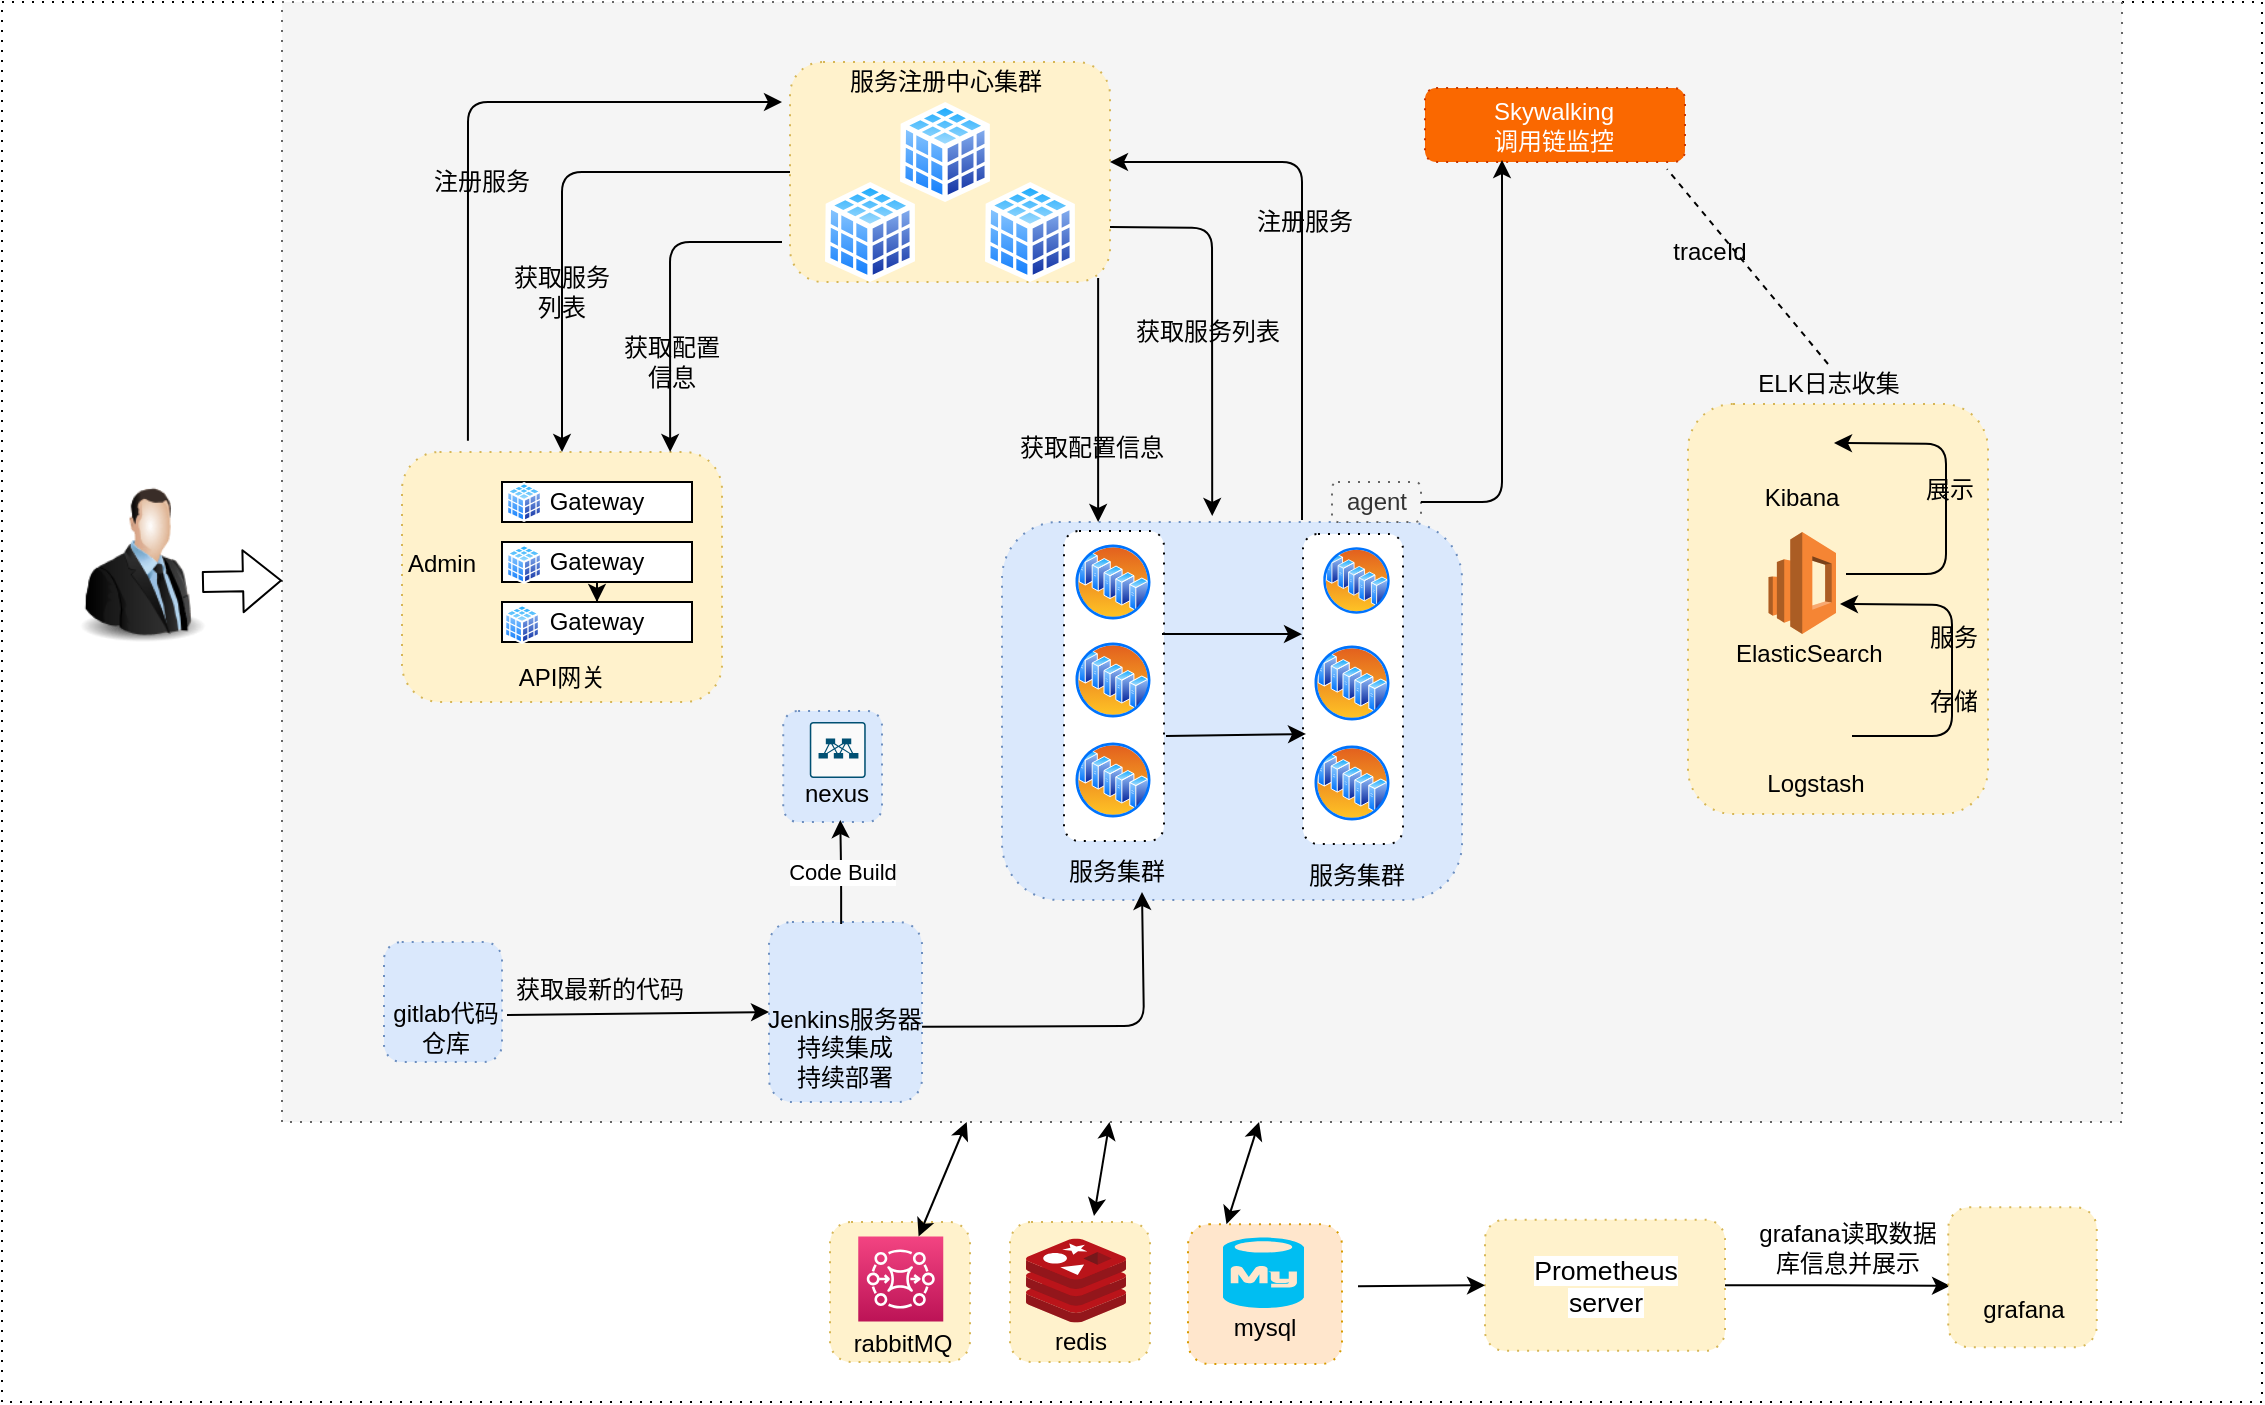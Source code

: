 <mxfile version="14.1.8" type="github">
  <diagram name="Page-1" id="12e1b939-464a-85fe-373e-61e167be1490">
    <mxGraphModel dx="1108" dy="1689" grid="1" gridSize="10" guides="1" tooltips="1" connect="1" arrows="1" fold="1" page="1" pageScale="1.5" pageWidth="1169" pageHeight="826" background="#ffffff" math="0" shadow="0">
      <root>
        <mxCell id="0" />
        <mxCell id="1" parent="0" />
        <mxCell id="kvO_svWgyWc9nyd4nfGL-1" value="" style="whiteSpace=wrap;html=1;rounded=1;dashed=1;dashPattern=1 4;arcSize=0;" parent="1" vertex="1">
          <mxGeometry x="50" y="-50" width="1130" height="700" as="geometry" />
        </mxCell>
        <mxCell id="kvO_svWgyWc9nyd4nfGL-2" value="" style="shape=ext;rounded=1;html=1;whiteSpace=wrap;dashed=1;dashPattern=1 4;arcSize=0;fillColor=#f5f5f5;strokeColor=#666666;fontColor=#333333;" parent="1" vertex="1">
          <mxGeometry x="190" y="-50" width="920" height="560" as="geometry" />
        </mxCell>
        <mxCell id="kvO_svWgyWc9nyd4nfGL-3" value="" style="shape=ext;rounded=1;html=1;whiteSpace=wrap;dashed=1;dashPattern=1 4;fillColor=#fff2cc;strokeColor=#d6b656;" parent="1" vertex="1">
          <mxGeometry x="444" y="-20" width="160" height="110" as="geometry" />
        </mxCell>
        <mxCell id="kvO_svWgyWc9nyd4nfGL-4" value="" style="aspect=fixed;perimeter=ellipsePerimeter;html=1;align=center;shadow=0;dashed=0;spacingTop=3;image;image=img/lib/active_directory/database_cube.svg;" parent="1" vertex="1">
          <mxGeometry x="461.5" y="40" width="45" height="50" as="geometry" />
        </mxCell>
        <mxCell id="kvO_svWgyWc9nyd4nfGL-5" value="" style="aspect=fixed;perimeter=ellipsePerimeter;html=1;align=center;shadow=0;dashed=0;spacingTop=3;image;image=img/lib/active_directory/database_cube.svg;" parent="1" vertex="1">
          <mxGeometry x="541.5" y="40" width="45" height="50" as="geometry" />
        </mxCell>
        <mxCell id="kvO_svWgyWc9nyd4nfGL-6" value="" style="aspect=fixed;perimeter=ellipsePerimeter;html=1;align=center;shadow=0;dashed=0;spacingTop=3;image;image=img/lib/active_directory/database_cube.svg;" parent="1" vertex="1">
          <mxGeometry x="499" width="45" height="50" as="geometry" />
        </mxCell>
        <mxCell id="kvO_svWgyWc9nyd4nfGL-7" value="" style="endArrow=classic;html=1;exitX=0;exitY=0.5;exitDx=0;exitDy=0;entryX=0.5;entryY=0;entryDx=0;entryDy=0;" parent="1" source="kvO_svWgyWc9nyd4nfGL-3" target="kvO_svWgyWc9nyd4nfGL-8" edge="1">
          <mxGeometry width="50" height="50" relative="1" as="geometry">
            <mxPoint x="290" y="40" as="sourcePoint" />
            <mxPoint x="350" y="120" as="targetPoint" />
            <Array as="points">
              <mxPoint x="330" y="35" />
            </Array>
          </mxGeometry>
        </mxCell>
        <mxCell id="kvO_svWgyWc9nyd4nfGL-8" value="" style="shape=ext;rounded=1;html=1;whiteSpace=wrap;dashed=1;dashPattern=1 4;fillColor=#fff2cc;strokeColor=#d6b656;" parent="1" vertex="1">
          <mxGeometry x="250" y="175" width="160" height="125" as="geometry" />
        </mxCell>
        <mxCell id="kvO_svWgyWc9nyd4nfGL-9" value="&lt;font style=&quot;vertical-align: inherit&quot;&gt;&lt;font style=&quot;vertical-align: inherit&quot;&gt;Gateway&lt;/font&gt;&lt;/font&gt;" style="rounded=0;whiteSpace=wrap;html=1;strokeWidth=1;" parent="1" vertex="1">
          <mxGeometry x="300" y="190" width="95" height="20" as="geometry" />
        </mxCell>
        <mxCell id="kvO_svWgyWc9nyd4nfGL-10" style="edgeStyle=orthogonalEdgeStyle;rounded=0;orthogonalLoop=1;jettySize=auto;html=1;exitX=0.5;exitY=1;exitDx=0;exitDy=0;" parent="1" source="kvO_svWgyWc9nyd4nfGL-11" target="kvO_svWgyWc9nyd4nfGL-12" edge="1">
          <mxGeometry relative="1" as="geometry" />
        </mxCell>
        <mxCell id="kvO_svWgyWc9nyd4nfGL-11" value="&lt;font style=&quot;vertical-align: inherit&quot;&gt;&lt;font style=&quot;vertical-align: inherit&quot;&gt;Gateway&lt;/font&gt;&lt;/font&gt;" style="rounded=0;whiteSpace=wrap;html=1;strokeWidth=1;" parent="1" vertex="1">
          <mxGeometry x="300" y="220" width="95" height="20" as="geometry" />
        </mxCell>
        <mxCell id="kvO_svWgyWc9nyd4nfGL-12" value="&lt;font style=&quot;vertical-align: inherit&quot;&gt;&lt;font style=&quot;vertical-align: inherit&quot;&gt;Gateway&lt;/font&gt;&lt;/font&gt;" style="rounded=0;whiteSpace=wrap;html=1;strokeWidth=1;" parent="1" vertex="1">
          <mxGeometry x="300" y="250" width="95" height="20" as="geometry" />
        </mxCell>
        <mxCell id="kvO_svWgyWc9nyd4nfGL-13" value="&lt;font style=&quot;vertical-align: inherit&quot;&gt;&lt;font style=&quot;vertical-align: inherit&quot;&gt;&lt;font style=&quot;vertical-align: inherit&quot;&gt;&lt;font style=&quot;vertical-align: inherit&quot;&gt;服务注册中心集群&lt;/font&gt;&lt;/font&gt;&lt;/font&gt;&lt;/font&gt;" style="text;html=1;strokeColor=none;fillColor=none;align=center;verticalAlign=middle;whiteSpace=wrap;rounded=0;" parent="1" vertex="1">
          <mxGeometry x="451.5" y="-20" width="140" height="20" as="geometry" />
        </mxCell>
        <mxCell id="kvO_svWgyWc9nyd4nfGL-14" value="" style="endArrow=classic;html=1;exitX=0.206;exitY=-0.045;exitDx=0;exitDy=0;exitPerimeter=0;" parent="1" source="kvO_svWgyWc9nyd4nfGL-8" edge="1">
          <mxGeometry width="50" height="50" relative="1" as="geometry">
            <mxPoint x="377" y="30" as="sourcePoint" />
            <mxPoint x="440" as="targetPoint" />
            <Array as="points">
              <mxPoint x="283" />
            </Array>
          </mxGeometry>
        </mxCell>
        <mxCell id="kvO_svWgyWc9nyd4nfGL-15" value="注册服务" style="text;html=1;strokeColor=none;fillColor=none;align=center;verticalAlign=middle;whiteSpace=wrap;rounded=0;" parent="1" vertex="1">
          <mxGeometry x="260" y="30" width="60" height="20" as="geometry" />
        </mxCell>
        <mxCell id="kvO_svWgyWc9nyd4nfGL-16" value="" style="aspect=fixed;perimeter=ellipsePerimeter;html=1;align=center;shadow=0;dashed=0;spacingTop=3;image;image=img/lib/active_directory/database_cube.svg;" parent="1" vertex="1">
          <mxGeometry x="302" y="190" width="18" height="20" as="geometry" />
        </mxCell>
        <mxCell id="kvO_svWgyWc9nyd4nfGL-17" value="" style="aspect=fixed;perimeter=ellipsePerimeter;html=1;align=center;shadow=0;dashed=0;spacingTop=3;image;image=img/lib/active_directory/database_cube.svg;" parent="1" vertex="1">
          <mxGeometry x="302" y="221" width="18" height="20" as="geometry" />
        </mxCell>
        <mxCell id="kvO_svWgyWc9nyd4nfGL-18" value="" style="aspect=fixed;perimeter=ellipsePerimeter;html=1;align=center;shadow=0;dashed=0;spacingTop=3;image;image=img/lib/active_directory/database_cube.svg;" parent="1" vertex="1">
          <mxGeometry x="301" y="251" width="18" height="20" as="geometry" />
        </mxCell>
        <mxCell id="kvO_svWgyWc9nyd4nfGL-19" value="" style="endArrow=classic;html=1;entryX=0.838;entryY=0;entryDx=0;entryDy=0;entryPerimeter=0;" parent="1" target="kvO_svWgyWc9nyd4nfGL-8" edge="1">
          <mxGeometry width="50" height="50" relative="1" as="geometry">
            <mxPoint x="440" y="70" as="sourcePoint" />
            <mxPoint x="360" y="185" as="targetPoint" />
            <Array as="points">
              <mxPoint x="384" y="70" />
            </Array>
          </mxGeometry>
        </mxCell>
        <mxCell id="kvO_svWgyWc9nyd4nfGL-20" value="获取服务列表" style="text;html=1;strokeColor=none;fillColor=none;align=center;verticalAlign=middle;whiteSpace=wrap;rounded=0;" parent="1" vertex="1">
          <mxGeometry x="300" y="85" width="60" height="20" as="geometry" />
        </mxCell>
        <mxCell id="kvO_svWgyWc9nyd4nfGL-21" value="获取配置信息" style="text;html=1;strokeColor=none;fillColor=none;align=center;verticalAlign=middle;whiteSpace=wrap;rounded=0;" parent="1" vertex="1">
          <mxGeometry x="360" y="120" width="50" height="20" as="geometry" />
        </mxCell>
        <mxCell id="kvO_svWgyWc9nyd4nfGL-22" value="&lt;font style=&quot;vertical-align: inherit&quot;&gt;&lt;font style=&quot;vertical-align: inherit&quot;&gt;API网关&lt;/font&gt;&lt;/font&gt;" style="text;html=1;strokeColor=none;fillColor=none;align=center;verticalAlign=middle;whiteSpace=wrap;rounded=0;" parent="1" vertex="1">
          <mxGeometry x="300" y="278" width="60" height="20" as="geometry" />
        </mxCell>
        <mxCell id="kvO_svWgyWc9nyd4nfGL-23" value="" style="shape=ext;rounded=1;html=1;whiteSpace=wrap;dashed=1;dashPattern=1 4;fillColor=#fff2cc;strokeColor=#d6b656;" parent="1" vertex="1">
          <mxGeometry x="893" y="151" width="150" height="205" as="geometry" />
        </mxCell>
        <mxCell id="kvO_svWgyWc9nyd4nfGL-24" value="&lt;font style=&quot;vertical-align: inherit&quot;&gt;&lt;font style=&quot;vertical-align: inherit&quot;&gt;ELK日志收集&lt;/font&gt;&lt;/font&gt;" style="text;html=1;strokeColor=none;fillColor=none;align=center;verticalAlign=middle;whiteSpace=wrap;rounded=0;" parent="1" vertex="1">
          <mxGeometry x="916.5" y="131" width="93" height="20" as="geometry" />
        </mxCell>
        <mxCell id="kvO_svWgyWc9nyd4nfGL-25" value="" style="shape=image;html=1;verticalAlign=top;verticalLabelPosition=bottom;labelBackgroundColor=#ffffff;imageAspect=0;aspect=fixed;image=https://cdn4.iconfinder.com/data/icons/logos-brands-5/24/kibana-128.png;strokeWidth=1;" parent="1" vertex="1">
          <mxGeometry x="933" y="154" width="34" height="34" as="geometry" />
        </mxCell>
        <mxCell id="kvO_svWgyWc9nyd4nfGL-26" value="&lt;font style=&quot;vertical-align: inherit&quot;&gt;&lt;font style=&quot;vertical-align: inherit&quot;&gt;&lt;font style=&quot;vertical-align: inherit&quot;&gt;&lt;font style=&quot;vertical-align: inherit&quot;&gt;Kibana&lt;/font&gt;&lt;/font&gt;&lt;/font&gt;&lt;/font&gt;" style="text;html=1;strokeColor=none;fillColor=none;align=center;verticalAlign=middle;whiteSpace=wrap;rounded=0;" parent="1" vertex="1">
          <mxGeometry x="917" y="188" width="66" height="20" as="geometry" />
        </mxCell>
        <mxCell id="kvO_svWgyWc9nyd4nfGL-27" value="" style="outlineConnect=0;dashed=0;verticalLabelPosition=bottom;verticalAlign=top;align=center;html=1;shape=mxgraph.aws3.elasticsearch_service;fillColor=#F58534;gradientColor=none;strokeWidth=1;" parent="1" vertex="1">
          <mxGeometry x="933.25" y="215" width="33.75" height="51" as="geometry" />
        </mxCell>
        <mxCell id="kvO_svWgyWc9nyd4nfGL-28" value="&lt;font style=&quot;vertical-align: inherit&quot;&gt;&lt;font style=&quot;vertical-align: inherit&quot;&gt;&lt;font style=&quot;vertical-align: inherit&quot;&gt;&lt;font style=&quot;vertical-align: inherit&quot;&gt;ElasticSearch&amp;nbsp;&amp;nbsp;&lt;/font&gt;&lt;/font&gt;&lt;/font&gt;&lt;/font&gt;" style="text;html=1;strokeColor=none;fillColor=none;align=center;verticalAlign=middle;whiteSpace=wrap;rounded=0;" parent="1" vertex="1">
          <mxGeometry x="924.13" y="266" width="66" height="20" as="geometry" />
        </mxCell>
        <mxCell id="kvO_svWgyWc9nyd4nfGL-29" value="" style="shape=image;html=1;verticalAlign=top;verticalLabelPosition=bottom;labelBackgroundColor=#ffffff;imageAspect=0;aspect=fixed;image=https://cdn4.iconfinder.com/data/icons/logos-brands-5/24/logstash-128.png;strokeWidth=1;" parent="1" vertex="1">
          <mxGeometry x="937.63" y="290" width="39" height="39" as="geometry" />
        </mxCell>
        <mxCell id="kvO_svWgyWc9nyd4nfGL-30" value="&lt;font style=&quot;vertical-align: inherit&quot;&gt;&lt;font style=&quot;vertical-align: inherit&quot;&gt;&lt;font style=&quot;vertical-align: inherit&quot;&gt;&lt;font style=&quot;vertical-align: inherit&quot;&gt;Logstash&lt;/font&gt;&lt;/font&gt;&lt;/font&gt;&lt;/font&gt;" style="text;html=1;strokeColor=none;fillColor=none;align=center;verticalAlign=middle;whiteSpace=wrap;rounded=0;" parent="1" vertex="1">
          <mxGeometry x="924.13" y="330.5" width="66" height="20" as="geometry" />
        </mxCell>
        <mxCell id="kvO_svWgyWc9nyd4nfGL-31" value="" style="endArrow=classic;html=1;entryX=1;entryY=0.75;entryDx=0;entryDy=0;" parent="1" edge="1">
          <mxGeometry width="50" height="50" relative="1" as="geometry">
            <mxPoint x="972" y="236" as="sourcePoint" />
            <mxPoint x="966" y="170.5" as="targetPoint" />
            <Array as="points">
              <mxPoint x="1022" y="236" />
              <mxPoint x="1022" y="171" />
            </Array>
          </mxGeometry>
        </mxCell>
        <mxCell id="kvO_svWgyWc9nyd4nfGL-32" value="" style="endArrow=classic;html=1;entryX=1;entryY=0.75;entryDx=0;entryDy=0;" parent="1" edge="1">
          <mxGeometry width="50" height="50" relative="1" as="geometry">
            <mxPoint x="975" y="317" as="sourcePoint" />
            <mxPoint x="969" y="251" as="targetPoint" />
            <Array as="points">
              <mxPoint x="1025" y="317" />
              <mxPoint x="1025" y="251.5" />
            </Array>
          </mxGeometry>
        </mxCell>
        <mxCell id="kvO_svWgyWc9nyd4nfGL-33" value="&lt;font style=&quot;vertical-align: inherit&quot;&gt;&lt;font style=&quot;vertical-align: inherit&quot;&gt;展示&lt;/font&gt;&lt;/font&gt;" style="text;html=1;strokeColor=none;fillColor=none;align=center;verticalAlign=middle;whiteSpace=wrap;rounded=0;" parent="1" vertex="1">
          <mxGeometry x="1004.25" y="184" width="40" height="20" as="geometry" />
        </mxCell>
        <mxCell id="kvO_svWgyWc9nyd4nfGL-34" value="&lt;font style=&quot;vertical-align: inherit&quot;&gt;&lt;font style=&quot;vertical-align: inherit&quot;&gt;&lt;font style=&quot;vertical-align: inherit&quot;&gt;&lt;font style=&quot;vertical-align: inherit&quot;&gt;服务&lt;/font&gt;&lt;/font&gt;&lt;/font&gt;&lt;/font&gt;" style="text;html=1;strokeColor=none;fillColor=none;align=center;verticalAlign=middle;whiteSpace=wrap;rounded=0;" parent="1" vertex="1">
          <mxGeometry x="1005.5" y="258" width="40" height="20" as="geometry" />
        </mxCell>
        <mxCell id="kvO_svWgyWc9nyd4nfGL-35" value="&lt;font style=&quot;vertical-align: inherit&quot;&gt;&lt;font style=&quot;vertical-align: inherit&quot;&gt;&lt;font style=&quot;vertical-align: inherit&quot;&gt;&lt;font style=&quot;vertical-align: inherit&quot;&gt;存储&lt;/font&gt;&lt;/font&gt;&lt;/font&gt;&lt;/font&gt;" style="text;html=1;strokeColor=none;fillColor=none;align=center;verticalAlign=middle;whiteSpace=wrap;rounded=0;" parent="1" vertex="1">
          <mxGeometry x="1005.5" y="290" width="40" height="20" as="geometry" />
        </mxCell>
        <mxCell id="kvO_svWgyWc9nyd4nfGL-36" value="Skywalking&lt;br&gt;调用链监控" style="shape=ext;rounded=1;html=1;whiteSpace=wrap;dashed=1;dashPattern=1 4;fillColor=#fa6800;strokeColor=#C73500;fontColor=#ffffff;" parent="1" vertex="1">
          <mxGeometry x="761.49" y="-7" width="130" height="37" as="geometry" />
        </mxCell>
        <mxCell id="kvO_svWgyWc9nyd4nfGL-37" value="Admin" style="text;html=1;strokeColor=none;fillColor=none;align=center;verticalAlign=middle;whiteSpace=wrap;rounded=0;" parent="1" vertex="1">
          <mxGeometry x="250" y="221" width="40" height="20" as="geometry" />
        </mxCell>
        <mxCell id="kvO_svWgyWc9nyd4nfGL-38" value="" style="shape=ext;rounded=1;html=1;whiteSpace=wrap;dashed=1;dashPattern=1 4;fillColor=#dae8fc;strokeColor=#6c8ebf;" parent="1" vertex="1">
          <mxGeometry x="550" y="210" width="230" height="189" as="geometry" />
        </mxCell>
        <mxCell id="kvO_svWgyWc9nyd4nfGL-39" value="" style="shape=ext;rounded=1;html=1;whiteSpace=wrap;dashed=1;dashPattern=1 4;" parent="1" vertex="1">
          <mxGeometry x="700.5" y="216" width="50" height="155" as="geometry" />
        </mxCell>
        <mxCell id="kvO_svWgyWc9nyd4nfGL-40" value="" style="aspect=fixed;perimeter=ellipsePerimeter;html=1;align=center;shadow=0;dashed=0;spacingTop=3;image;image=img/lib/active_directory/server_farm.svg;strokeWidth=1;" parent="1" vertex="1">
          <mxGeometry x="710" y="222" width="34.5" height="34.5" as="geometry" />
        </mxCell>
        <mxCell id="kvO_svWgyWc9nyd4nfGL-41" value="" style="aspect=fixed;perimeter=ellipsePerimeter;html=1;align=center;shadow=0;dashed=0;spacingTop=3;image;image=img/lib/active_directory/server_farm.svg;strokeWidth=1;" parent="1" vertex="1">
          <mxGeometry x="705.5" y="271" width="39" height="39" as="geometry" />
        </mxCell>
        <mxCell id="kvO_svWgyWc9nyd4nfGL-42" value="" style="aspect=fixed;perimeter=ellipsePerimeter;html=1;align=center;shadow=0;dashed=0;spacingTop=3;image;image=img/lib/active_directory/server_farm.svg;strokeWidth=1;" parent="1" vertex="1">
          <mxGeometry x="705.5" y="321" width="39" height="39" as="geometry" />
        </mxCell>
        <mxCell id="kvO_svWgyWc9nyd4nfGL-43" value="服务集群" style="text;html=1;strokeColor=none;fillColor=none;align=center;verticalAlign=middle;whiteSpace=wrap;rounded=0;" parent="1" vertex="1">
          <mxGeometry x="699.5" y="376.5" width="55" height="20" as="geometry" />
        </mxCell>
        <mxCell id="kvO_svWgyWc9nyd4nfGL-44" value="" style="shape=ext;rounded=1;html=1;whiteSpace=wrap;dashed=1;dashPattern=1 4;" parent="1" vertex="1">
          <mxGeometry x="581" y="214.5" width="50" height="155" as="geometry" />
        </mxCell>
        <mxCell id="kvO_svWgyWc9nyd4nfGL-45" value="" style="aspect=fixed;perimeter=ellipsePerimeter;html=1;align=center;shadow=0;dashed=0;spacingTop=3;image;image=img/lib/active_directory/server_farm.svg;strokeWidth=1;" parent="1" vertex="1">
          <mxGeometry x="586" y="220.5" width="39" height="39" as="geometry" />
        </mxCell>
        <mxCell id="kvO_svWgyWc9nyd4nfGL-46" value="" style="aspect=fixed;perimeter=ellipsePerimeter;html=1;align=center;shadow=0;dashed=0;spacingTop=3;image;image=img/lib/active_directory/server_farm.svg;strokeWidth=1;" parent="1" vertex="1">
          <mxGeometry x="586" y="269.5" width="39" height="39" as="geometry" />
        </mxCell>
        <mxCell id="kvO_svWgyWc9nyd4nfGL-47" value="" style="aspect=fixed;perimeter=ellipsePerimeter;html=1;align=center;shadow=0;dashed=0;spacingTop=3;image;image=img/lib/active_directory/server_farm.svg;strokeWidth=1;" parent="1" vertex="1">
          <mxGeometry x="586" y="319.5" width="39" height="39" as="geometry" />
        </mxCell>
        <mxCell id="kvO_svWgyWc9nyd4nfGL-48" value="服务集群" style="text;html=1;strokeColor=none;fillColor=none;align=center;verticalAlign=middle;whiteSpace=wrap;rounded=0;" parent="1" vertex="1">
          <mxGeometry x="580" y="375" width="55" height="20" as="geometry" />
        </mxCell>
        <mxCell id="kvO_svWgyWc9nyd4nfGL-49" value="" style="endArrow=classic;html=1;exitX=0.98;exitY=0.332;exitDx=0;exitDy=0;exitPerimeter=0;entryX=-0.01;entryY=0.323;entryDx=0;entryDy=0;entryPerimeter=0;" parent="1" source="kvO_svWgyWc9nyd4nfGL-44" target="kvO_svWgyWc9nyd4nfGL-39" edge="1">
          <mxGeometry width="50" height="50" relative="1" as="geometry">
            <mxPoint x="644" y="266.925" as="sourcePoint" />
            <mxPoint x="680" y="266" as="targetPoint" />
          </mxGeometry>
        </mxCell>
        <mxCell id="kvO_svWgyWc9nyd4nfGL-50" value="" style="endArrow=classic;html=1;exitX=1.02;exitY=0.661;exitDx=0;exitDy=0;exitPerimeter=0;entryX=0.03;entryY=0.645;entryDx=0;entryDy=0;entryPerimeter=0;" parent="1" source="kvO_svWgyWc9nyd4nfGL-44" target="kvO_svWgyWc9nyd4nfGL-39" edge="1">
          <mxGeometry width="50" height="50" relative="1" as="geometry">
            <mxPoint x="645" y="316.925" as="sourcePoint" />
            <mxPoint x="681" y="316" as="targetPoint" />
          </mxGeometry>
        </mxCell>
        <mxCell id="kvO_svWgyWc9nyd4nfGL-51" value="" style="endArrow=none;dashed=1;html=1;entryX=0.931;entryY=1.095;entryDx=0;entryDy=0;entryPerimeter=0;exitX=0.5;exitY=0;exitDx=0;exitDy=0;" parent="1" source="kvO_svWgyWc9nyd4nfGL-24" target="kvO_svWgyWc9nyd4nfGL-36" edge="1">
          <mxGeometry width="50" height="50" relative="1" as="geometry">
            <mxPoint x="834" y="105" as="sourcePoint" />
            <mxPoint x="884" y="55" as="targetPoint" />
          </mxGeometry>
        </mxCell>
        <mxCell id="kvO_svWgyWc9nyd4nfGL-52" value="traceId" style="text;html=1;strokeColor=none;fillColor=none;align=center;verticalAlign=middle;whiteSpace=wrap;rounded=0;" parent="1" vertex="1">
          <mxGeometry x="884.13" y="65" width="40" height="20" as="geometry" />
        </mxCell>
        <mxCell id="kvO_svWgyWc9nyd4nfGL-53" value="" style="endArrow=classic;html=1;" parent="1" edge="1">
          <mxGeometry width="50" height="50" relative="1" as="geometry">
            <mxPoint x="700" y="209" as="sourcePoint" />
            <mxPoint x="604" y="30" as="targetPoint" />
            <Array as="points">
              <mxPoint x="700" y="30" />
            </Array>
          </mxGeometry>
        </mxCell>
        <mxCell id="kvO_svWgyWc9nyd4nfGL-54" value="" style="endArrow=classic;html=1;entryX=0.457;entryY=-0.016;entryDx=0;entryDy=0;exitX=1;exitY=0.75;exitDx=0;exitDy=0;entryPerimeter=0;" parent="1" source="kvO_svWgyWc9nyd4nfGL-3" target="kvO_svWgyWc9nyd4nfGL-38" edge="1">
          <mxGeometry width="50" height="50" relative="1" as="geometry">
            <mxPoint x="636.5" y="92" as="sourcePoint" />
            <mxPoint x="580.58" y="197" as="targetPoint" />
            <Array as="points">
              <mxPoint x="655" y="63" />
            </Array>
          </mxGeometry>
        </mxCell>
        <mxCell id="kvO_svWgyWc9nyd4nfGL-55" value="agent" style="shape=ext;rounded=1;html=1;whiteSpace=wrap;dashed=1;dashPattern=1 4;fillColor=#f5f5f5;strokeColor=#666666;fontColor=#333333;" parent="1" vertex="1">
          <mxGeometry x="715" y="190" width="44.5" height="20" as="geometry" />
        </mxCell>
        <mxCell id="kvO_svWgyWc9nyd4nfGL-56" value="" style="endArrow=classic;html=1;exitX=1;exitY=0.5;exitDx=0;exitDy=0;" parent="1" source="kvO_svWgyWc9nyd4nfGL-55" edge="1">
          <mxGeometry width="50" height="50" relative="1" as="geometry">
            <mxPoint x="759.5" y="185" as="sourcePoint" />
            <mxPoint x="800" y="29" as="targetPoint" />
            <Array as="points">
              <mxPoint x="800" y="200" />
            </Array>
          </mxGeometry>
        </mxCell>
        <mxCell id="kvO_svWgyWc9nyd4nfGL-57" value="" style="endArrow=classic;html=1;entryX=0.209;entryY=0;entryDx=0;entryDy=0;exitX=0.963;exitY=0.982;exitDx=0;exitDy=0;exitPerimeter=0;entryPerimeter=0;" parent="1" source="kvO_svWgyWc9nyd4nfGL-3" target="kvO_svWgyWc9nyd4nfGL-38" edge="1">
          <mxGeometry width="50" height="50" relative="1" as="geometry">
            <mxPoint x="530" y="151" as="sourcePoint" />
            <mxPoint x="580" y="101" as="targetPoint" />
          </mxGeometry>
        </mxCell>
        <mxCell id="kvO_svWgyWc9nyd4nfGL-58" value="注册服务" style="text;html=1;strokeColor=none;fillColor=none;align=center;verticalAlign=middle;whiteSpace=wrap;rounded=0;" parent="1" vertex="1">
          <mxGeometry x="670" y="50" width="63" height="20" as="geometry" />
        </mxCell>
        <mxCell id="kvO_svWgyWc9nyd4nfGL-59" value="获取配置信息" style="text;html=1;strokeColor=none;fillColor=none;align=center;verticalAlign=middle;whiteSpace=wrap;rounded=0;" parent="1" vertex="1">
          <mxGeometry x="557.5" y="163" width="73.5" height="20" as="geometry" />
        </mxCell>
        <mxCell id="kvO_svWgyWc9nyd4nfGL-60" value="获取服务列表" style="text;html=1;strokeColor=none;fillColor=none;align=center;verticalAlign=middle;whiteSpace=wrap;rounded=0;" parent="1" vertex="1">
          <mxGeometry x="613" y="105" width="79.87" height="20" as="geometry" />
        </mxCell>
        <mxCell id="kvO_svWgyWc9nyd4nfGL-61" value="" style="shape=ext;rounded=1;html=1;whiteSpace=wrap;dashed=1;dashPattern=1 4;fillColor=#dae8fc;strokeColor=#6c8ebf;" parent="1" vertex="1">
          <mxGeometry x="241" y="420" width="59" height="60" as="geometry" />
        </mxCell>
        <mxCell id="kvO_svWgyWc9nyd4nfGL-62" value="" style="shape=image;html=1;verticalAlign=top;verticalLabelPosition=bottom;labelBackgroundColor=#ffffff;imageAspect=0;aspect=fixed;image=https://cdn4.iconfinder.com/data/icons/logos-and-brands/512/144_Gitlab_logo_logos-128.png;strokeWidth=1;" parent="1" vertex="1">
          <mxGeometry x="256.25" y="421.5" width="30" height="30" as="geometry" />
        </mxCell>
        <mxCell id="kvO_svWgyWc9nyd4nfGL-63" value="gitlab代码仓库" style="text;html=1;strokeColor=none;fillColor=none;align=center;verticalAlign=middle;whiteSpace=wrap;rounded=0;" parent="1" vertex="1">
          <mxGeometry x="241" y="456.5" width="61.5" height="12" as="geometry" />
        </mxCell>
        <mxCell id="kvO_svWgyWc9nyd4nfGL-64" value="" style="shape=ext;rounded=1;html=1;whiteSpace=wrap;dashed=1;dashPattern=1 4;fillColor=#dae8fc;strokeColor=#6c8ebf;" parent="1" vertex="1">
          <mxGeometry x="433.5" y="410" width="76.5" height="90" as="geometry" />
        </mxCell>
        <mxCell id="kvO_svWgyWc9nyd4nfGL-65" value="" style="shape=image;html=1;verticalAlign=top;verticalLabelPosition=bottom;labelBackgroundColor=#ffffff;imageAspect=0;aspect=fixed;image=https://cdn4.iconfinder.com/data/icons/logos-brands-5/24/jenkins-128.png;strokeWidth=1;" parent="1" vertex="1">
          <mxGeometry x="449" y="410" width="40" height="40" as="geometry" />
        </mxCell>
        <mxCell id="kvO_svWgyWc9nyd4nfGL-66" value="Jenkins服务器&lt;br&gt;持续集成&lt;br&gt;持续部署" style="text;html=1;strokeColor=none;fillColor=none;align=center;verticalAlign=middle;whiteSpace=wrap;rounded=0;" parent="1" vertex="1">
          <mxGeometry x="418.88" y="450" width="104.75" height="45" as="geometry" />
        </mxCell>
        <mxCell id="kvO_svWgyWc9nyd4nfGL-67" value="" style="endArrow=classic;html=1;entryX=0;entryY=0.5;entryDx=0;entryDy=0;exitX=1;exitY=0;exitDx=0;exitDy=0;" parent="1" source="kvO_svWgyWc9nyd4nfGL-63" target="kvO_svWgyWc9nyd4nfGL-64" edge="1">
          <mxGeometry width="50" height="50" relative="1" as="geometry">
            <mxPoint x="331.5" y="576.058" as="sourcePoint" />
            <mxPoint x="391.5" y="573.94" as="targetPoint" />
          </mxGeometry>
        </mxCell>
        <mxCell id="kvO_svWgyWc9nyd4nfGL-68" value="获取最新的代码" style="text;html=1;strokeColor=none;fillColor=none;align=center;verticalAlign=middle;whiteSpace=wrap;rounded=0;" parent="1" vertex="1">
          <mxGeometry x="302" y="434" width="94.25" height="20" as="geometry" />
        </mxCell>
        <mxCell id="kvO_svWgyWc9nyd4nfGL-69" value="" style="endArrow=classic;html=1;exitX=1;exitY=0.582;exitDx=0;exitDy=0;exitPerimeter=0;" parent="1" source="kvO_svWgyWc9nyd4nfGL-64" edge="1">
          <mxGeometry width="50" height="50" relative="1" as="geometry">
            <mxPoint x="590" y="510" as="sourcePoint" />
            <mxPoint x="620" y="395" as="targetPoint" />
            <Array as="points">
              <mxPoint x="621" y="462" />
            </Array>
          </mxGeometry>
        </mxCell>
        <mxCell id="kvO_svWgyWc9nyd4nfGL-70" value="" style="shape=ext;rounded=1;html=1;whiteSpace=wrap;dashed=1;dashPattern=1 4;fillColor=#dae8fc;strokeColor=#6c8ebf;" parent="1" vertex="1">
          <mxGeometry x="440.63" y="304.5" width="49.37" height="55.5" as="geometry" />
        </mxCell>
        <mxCell id="kvO_svWgyWc9nyd4nfGL-71" value="" style="points=[[0.015,0.015,0],[0.985,0.015,0],[0.985,0.985,0],[0.015,0.985,0],[0.25,0,0],[0.5,0,0],[0.75,0,0],[1,0.25,0],[1,0.5,0],[1,0.75,0],[0.75,1,0],[0.5,1,0],[0.25,1,0],[0,0.75,0],[0,0.5,0],[0,0.25,0]];verticalLabelPosition=bottom;html=1;verticalAlign=top;aspect=fixed;align=center;pointerEvents=1;shape=mxgraph.cisco19.rect;prIcon=nexus_9300;fillColor=#FAFAFA;strokeColor=#005073;" parent="1" vertex="1">
          <mxGeometry x="453.88" y="310" width="28" height="28" as="geometry" />
        </mxCell>
        <mxCell id="kvO_svWgyWc9nyd4nfGL-72" value="nexus" style="text;html=1;strokeColor=none;fillColor=none;align=center;verticalAlign=middle;whiteSpace=wrap;rounded=0;" parent="1" vertex="1">
          <mxGeometry x="436" y="336" width="63" height="20" as="geometry" />
        </mxCell>
        <mxCell id="kvO_svWgyWc9nyd4nfGL-73" value="" style="endArrow=classic;html=1;entryX=0.5;entryY=1;entryDx=0;entryDy=0;" parent="1" edge="1">
          <mxGeometry relative="1" as="geometry">
            <mxPoint x="469.57" y="411" as="sourcePoint" />
            <mxPoint x="469.135" y="359" as="targetPoint" />
            <Array as="points">
              <mxPoint x="469.57" y="385" />
            </Array>
          </mxGeometry>
        </mxCell>
        <mxCell id="kvO_svWgyWc9nyd4nfGL-74" value="Code Build" style="edgeLabel;resizable=0;html=1;align=center;verticalAlign=middle;" parent="kvO_svWgyWc9nyd4nfGL-73" connectable="0" vertex="1">
          <mxGeometry relative="1" as="geometry" />
        </mxCell>
        <mxCell id="kvO_svWgyWc9nyd4nfGL-75" value="" style="edgeStyle=orthogonalEdgeStyle;rounded=0;orthogonalLoop=1;jettySize=auto;html=1;entryX=0.109;entryY=-0.112;entryDx=0;entryDy=0;entryPerimeter=0;" parent="1" source="kvO_svWgyWc9nyd4nfGL-76" target="kvO_svWgyWc9nyd4nfGL-79" edge="1">
          <mxGeometry relative="1" as="geometry">
            <mxPoint x="906.708" y="587.38" as="targetPoint" />
          </mxGeometry>
        </mxCell>
        <mxCell id="kvO_svWgyWc9nyd4nfGL-76" value="&lt;span style=&quot;font-family: &amp;#34;arial&amp;#34; ; font-size: 13.333px ; text-align: left ; background-color: rgb(255 , 255 , 255)&quot;&gt;Prometheus&lt;br&gt;server&lt;br&gt;&lt;/span&gt;" style="shape=ext;rounded=1;html=1;whiteSpace=wrap;dashed=1;dashPattern=1 4;fillColor=#fff2cc;strokeColor=#d6b656;" parent="1" vertex="1">
          <mxGeometry x="791.5" y="558.88" width="120" height="65.5" as="geometry" />
        </mxCell>
        <mxCell id="kvO_svWgyWc9nyd4nfGL-77" value="" style="shape=ext;rounded=1;html=1;whiteSpace=wrap;dashed=1;dashPattern=1 4;fillColor=#fff2cc;strokeColor=#d6b656;" parent="1" vertex="1">
          <mxGeometry x="1023.13" y="552.63" width="74.25" height="70" as="geometry" />
        </mxCell>
        <mxCell id="kvO_svWgyWc9nyd4nfGL-78" value="&lt;font style=&quot;vertical-align: inherit&quot;&gt;&lt;font style=&quot;vertical-align: inherit&quot;&gt;grafana读取数据库信息并展示&lt;/font&gt;&lt;/font&gt;" style="text;html=1;strokeColor=none;fillColor=none;align=center;verticalAlign=middle;whiteSpace=wrap;rounded=0;" parent="1" vertex="1">
          <mxGeometry x="923.13" y="558" width="100" height="30" as="geometry" />
        </mxCell>
        <mxCell id="kvO_svWgyWc9nyd4nfGL-79" value="grafana" style="text;html=1;strokeColor=none;fillColor=none;align=center;verticalAlign=middle;whiteSpace=wrap;rounded=0;" parent="1" vertex="1">
          <mxGeometry x="1013.75" y="594.13" width="94.25" height="20" as="geometry" />
        </mxCell>
        <mxCell id="kvO_svWgyWc9nyd4nfGL-80" value="" style="shape=image;html=1;verticalAlign=top;verticalLabelPosition=bottom;labelBackgroundColor=#ffffff;imageAspect=0;aspect=fixed;image=https://cdn4.iconfinder.com/data/icons/logos-brands-5/24/grafana-128.png;strokeWidth=1;" parent="1" vertex="1">
          <mxGeometry x="1039" y="556.63" width="39" height="39" as="geometry" />
        </mxCell>
        <mxCell id="kvO_svWgyWc9nyd4nfGL-81" value="" style="endArrow=classic;html=1;entryX=0;entryY=0.5;entryDx=0;entryDy=0;" parent="1" target="kvO_svWgyWc9nyd4nfGL-76" edge="1">
          <mxGeometry width="50" height="50" relative="1" as="geometry">
            <mxPoint x="728" y="592.13" as="sourcePoint" />
            <mxPoint x="798.96" y="579.906" as="targetPoint" />
          </mxGeometry>
        </mxCell>
        <mxCell id="kvO_svWgyWc9nyd4nfGL-82" value="" style="shape=ext;rounded=1;html=1;whiteSpace=wrap;dashed=1;dashPattern=1 4;fillColor=#ffe6cc;strokeColor=#d79b00;" parent="1" vertex="1">
          <mxGeometry x="643" y="561.13" width="77" height="69.87" as="geometry" />
        </mxCell>
        <mxCell id="kvO_svWgyWc9nyd4nfGL-83" value="" style="verticalLabelPosition=bottom;html=1;verticalAlign=top;align=center;strokeColor=none;fillColor=#00BEF2;shape=mxgraph.azure.mysql_database;" parent="1" vertex="1">
          <mxGeometry x="660.5" y="567.76" width="40.5" height="35.24" as="geometry" />
        </mxCell>
        <mxCell id="kvO_svWgyWc9nyd4nfGL-84" value="mysql" style="text;html=1;strokeColor=none;fillColor=none;align=center;verticalAlign=middle;whiteSpace=wrap;rounded=0;" parent="1" vertex="1">
          <mxGeometry x="650" y="603.13" width="63" height="19.87" as="geometry" />
        </mxCell>
        <mxCell id="kvO_svWgyWc9nyd4nfGL-85" value="" style="shape=ext;rounded=1;html=1;whiteSpace=wrap;dashed=1;dashPattern=1 4;fillColor=#fff2cc;strokeColor=#d6b656;" parent="1" vertex="1">
          <mxGeometry x="554" y="560" width="70" height="70" as="geometry" />
        </mxCell>
        <mxCell id="kvO_svWgyWc9nyd4nfGL-86" value="redis" style="text;html=1;strokeColor=none;fillColor=none;align=center;verticalAlign=middle;whiteSpace=wrap;rounded=0;" parent="1" vertex="1">
          <mxGeometry x="556" y="608" width="67" height="23" as="geometry" />
        </mxCell>
        <mxCell id="kvO_svWgyWc9nyd4nfGL-87" value="" style="aspect=fixed;html=1;points=[];align=center;image;fontSize=12;image=img/lib/mscae/Cache_Redis_Product.svg;strokeWidth=1;" parent="1" vertex="1">
          <mxGeometry x="562.0" y="568.25" width="50" height="42" as="geometry" />
        </mxCell>
        <mxCell id="kvO_svWgyWc9nyd4nfGL-88" value="" style="shape=ext;rounded=1;html=1;whiteSpace=wrap;dashed=1;dashPattern=1 4;fillColor=#fff2cc;strokeColor=#d6b656;" parent="1" vertex="1">
          <mxGeometry x="464" y="560" width="70" height="70" as="geometry" />
        </mxCell>
        <mxCell id="kvO_svWgyWc9nyd4nfGL-89" value="" style="outlineConnect=0;fontColor=#232F3E;gradientColor=#F34482;gradientDirection=north;fillColor=#BC1356;strokeColor=#ffffff;dashed=0;verticalLabelPosition=bottom;verticalAlign=top;align=center;html=1;fontSize=12;fontStyle=0;aspect=fixed;shape=mxgraph.aws4.resourceIcon;resIcon=mxgraph.aws4.mq;" parent="1" vertex="1">
          <mxGeometry x="478.13" y="567.25" width="42.5" height="42.5" as="geometry" />
        </mxCell>
        <mxCell id="kvO_svWgyWc9nyd4nfGL-90" value="rabbitMQ" style="text;html=1;strokeColor=none;fillColor=none;align=center;verticalAlign=middle;whiteSpace=wrap;rounded=0;" parent="1" vertex="1">
          <mxGeometry x="466.63" y="610.5" width="67.37" height="20" as="geometry" />
        </mxCell>
        <mxCell id="kvO_svWgyWc9nyd4nfGL-91" value="" style="endArrow=classic;startArrow=classic;html=1;" parent="1" source="kvO_svWgyWc9nyd4nfGL-89" target="kvO_svWgyWc9nyd4nfGL-2" edge="1">
          <mxGeometry width="50" height="50" relative="1" as="geometry">
            <mxPoint x="598" y="550" as="sourcePoint" />
            <mxPoint x="598" y="510" as="targetPoint" />
          </mxGeometry>
        </mxCell>
        <mxCell id="kvO_svWgyWc9nyd4nfGL-92" value="" style="endArrow=classic;startArrow=classic;html=1;exitX=0.6;exitY=-0.043;exitDx=0;exitDy=0;exitPerimeter=0;" parent="1" source="kvO_svWgyWc9nyd4nfGL-85" target="kvO_svWgyWc9nyd4nfGL-2" edge="1">
          <mxGeometry width="50" height="50" relative="1" as="geometry">
            <mxPoint x="608" y="560" as="sourcePoint" />
            <mxPoint x="608" y="520" as="targetPoint" />
          </mxGeometry>
        </mxCell>
        <mxCell id="kvO_svWgyWc9nyd4nfGL-93" value="" style="endArrow=classic;startArrow=classic;html=1;entryX=0.531;entryY=1;entryDx=0;entryDy=0;entryPerimeter=0;exitX=0.25;exitY=0;exitDx=0;exitDy=0;" parent="1" source="kvO_svWgyWc9nyd4nfGL-82" target="kvO_svWgyWc9nyd4nfGL-2" edge="1">
          <mxGeometry width="50" height="50" relative="1" as="geometry">
            <mxPoint x="618" y="570" as="sourcePoint" />
            <mxPoint x="618" y="530" as="targetPoint" />
          </mxGeometry>
        </mxCell>
        <mxCell id="kvO_svWgyWc9nyd4nfGL-94" value="" style="image;html=1;image=img/lib/clip_art/people/Suit_Man_128x128.png;rounded=1;dashed=1;dashPattern=1 4;" parent="1" vertex="1">
          <mxGeometry x="80" y="191" width="80" height="80" as="geometry" />
        </mxCell>
        <mxCell id="kvO_svWgyWc9nyd4nfGL-95" value="" style="shape=flexArrow;endArrow=classic;html=1;" parent="1" target="kvO_svWgyWc9nyd4nfGL-2" edge="1">
          <mxGeometry width="50" height="50" relative="1" as="geometry">
            <mxPoint x="150" y="240" as="sourcePoint" />
            <mxPoint x="160" y="205" as="targetPoint" />
          </mxGeometry>
        </mxCell>
      </root>
    </mxGraphModel>
  </diagram>
</mxfile>
